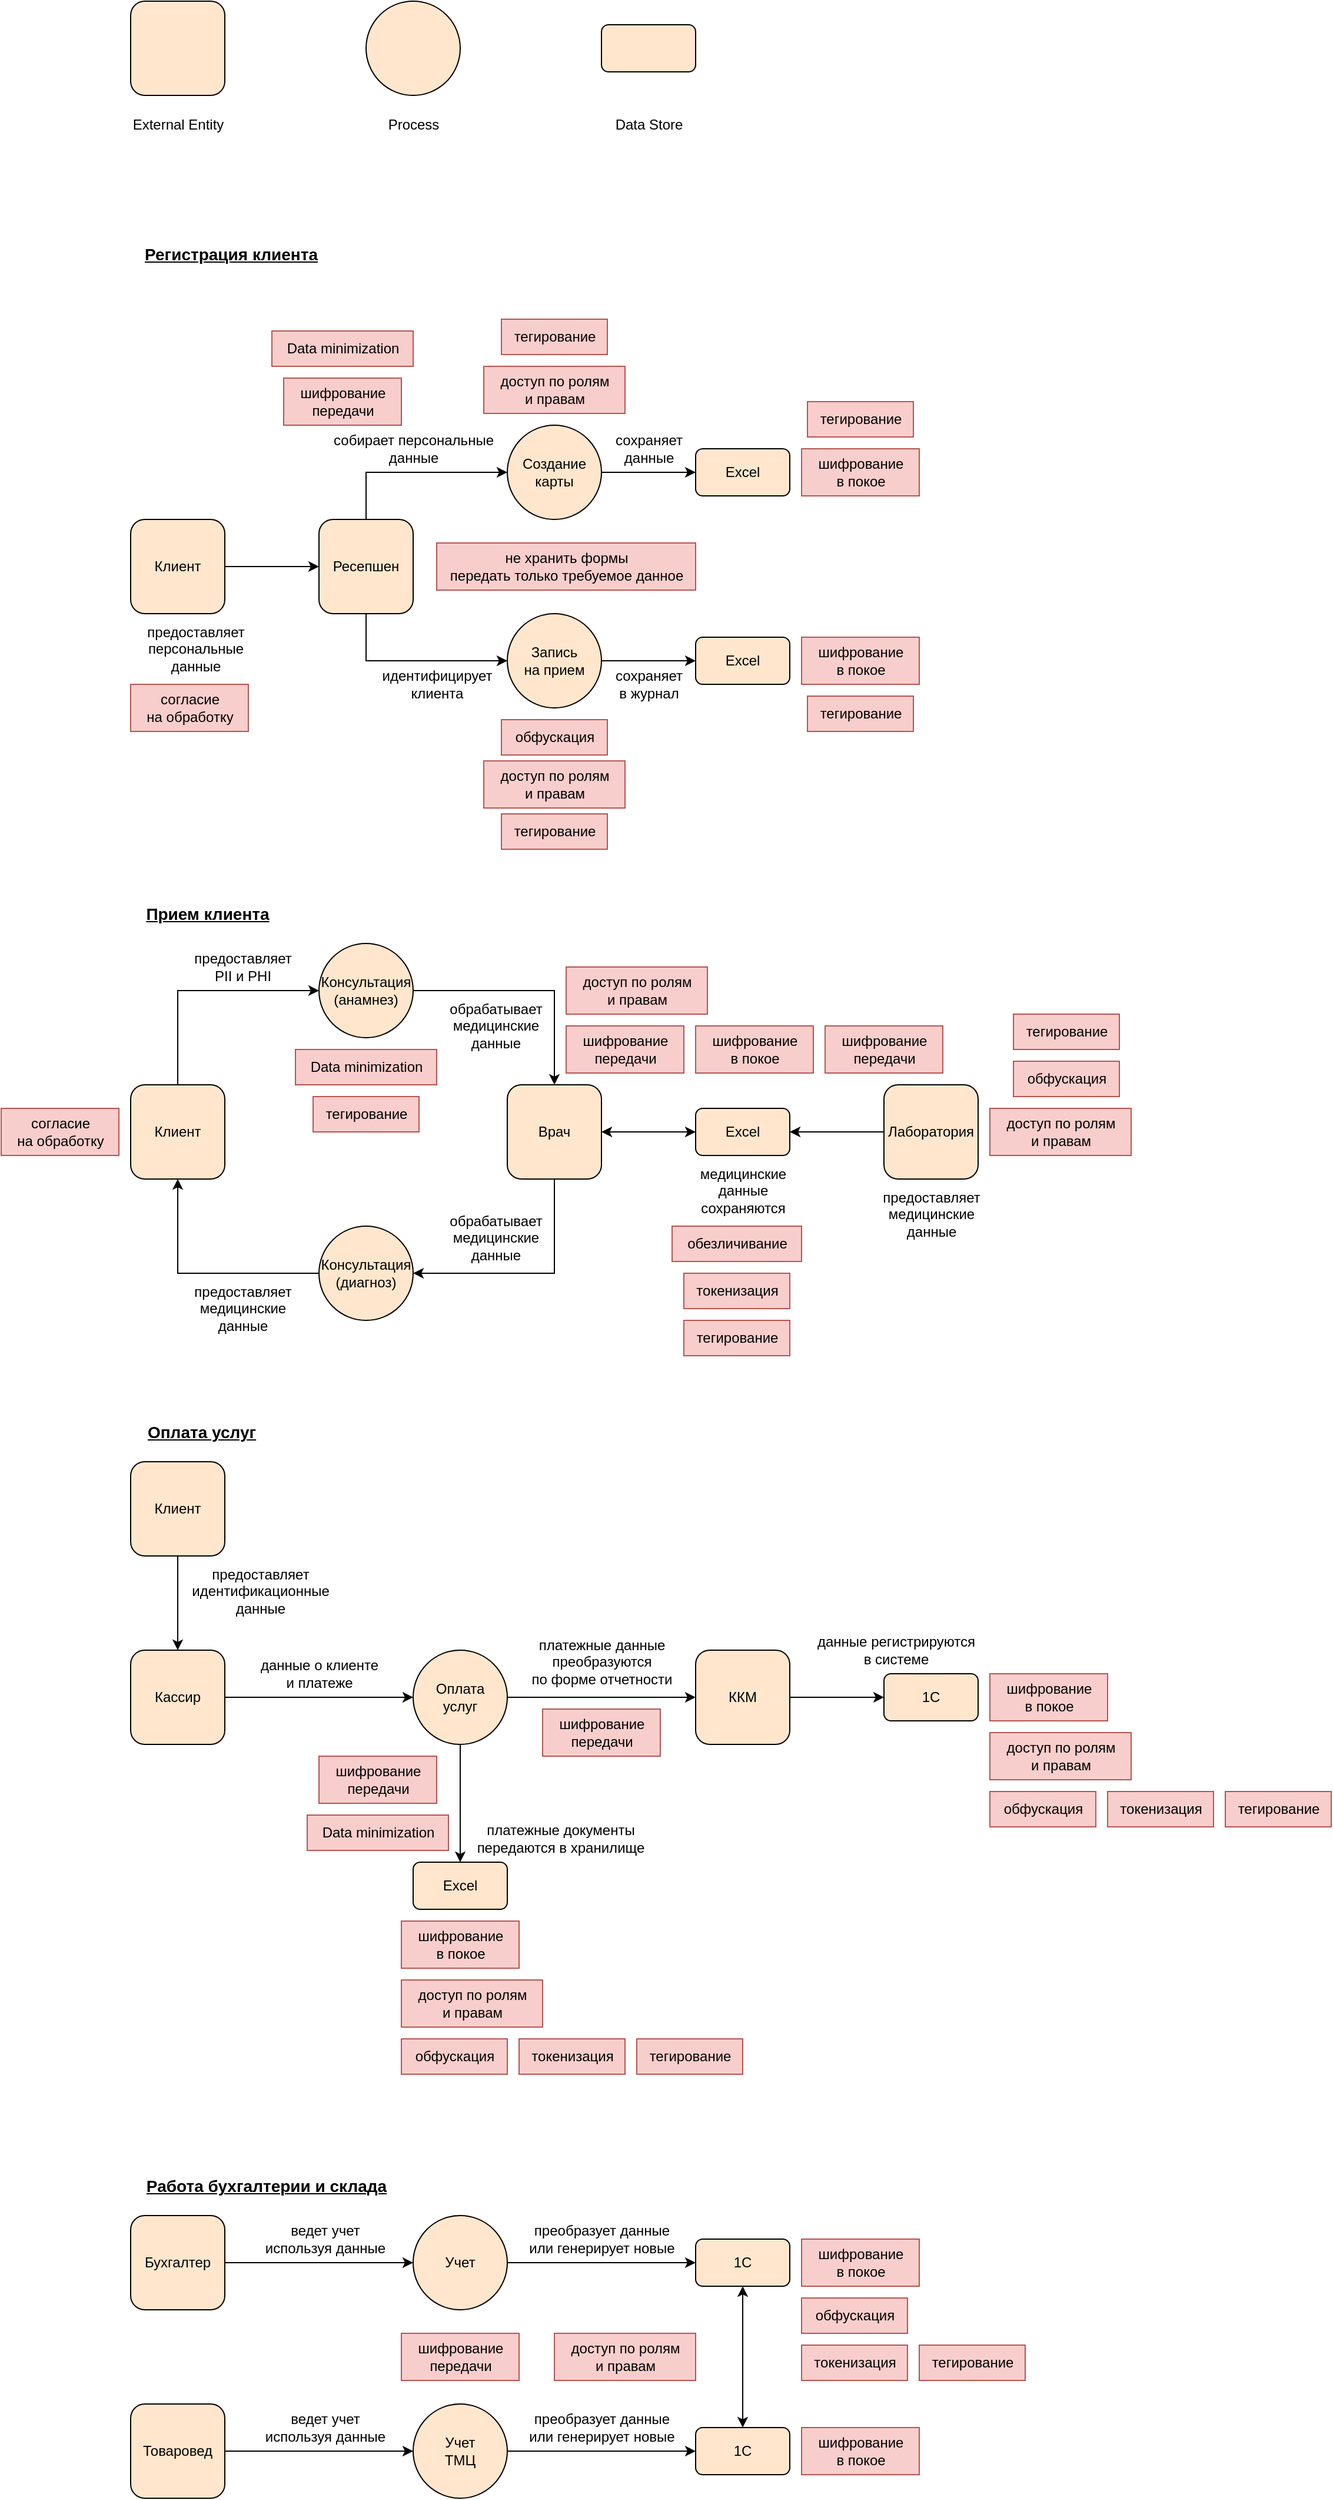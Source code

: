 <mxfile version="27.2.0">
  <diagram name="Page-1" id="ctU4fTcBu7hq6x0xD3_9">
    <mxGraphModel dx="2268" dy="1894" grid="1" gridSize="10" guides="1" tooltips="1" connect="1" arrows="1" fold="1" page="1" pageScale="1" pageWidth="850" pageHeight="1100" math="0" shadow="0">
      <root>
        <mxCell id="0" />
        <mxCell id="1" parent="0" />
        <mxCell id="aYvVGQ8Libcyr0u94hhG-1" value="" style="ellipse;whiteSpace=wrap;html=1;aspect=fixed;fillColor=#ffe6cc;strokeColor=#000000;" parent="1" vertex="1">
          <mxGeometry x="240" y="-280" width="80" height="80" as="geometry" />
        </mxCell>
        <mxCell id="aYvVGQ8Libcyr0u94hhG-3" value="" style="rounded=1;whiteSpace=wrap;html=1;fillColor=#ffe6cc;strokeColor=#000000;" parent="1" vertex="1">
          <mxGeometry x="40" y="-280" width="80" height="80" as="geometry" />
        </mxCell>
        <mxCell id="aYvVGQ8Libcyr0u94hhG-4" value="" style="rounded=1;whiteSpace=wrap;html=1;fillColor=#ffe6cc;strokeColor=#000000;" parent="1" vertex="1">
          <mxGeometry x="440" y="-260" width="80" height="40" as="geometry" />
        </mxCell>
        <mxCell id="aYvVGQ8Libcyr0u94hhG-5" value="External E&lt;span style=&quot;background-color: transparent; color: light-dark(rgb(0, 0, 0), rgb(255, 255, 255));&quot;&gt;ntity&lt;/span&gt;" style="text;html=1;align=center;verticalAlign=middle;resizable=0;points=[];autosize=1;strokeColor=none;fillColor=none;" parent="1" vertex="1">
          <mxGeometry x="30" y="-190" width="100" height="30" as="geometry" />
        </mxCell>
        <mxCell id="aYvVGQ8Libcyr0u94hhG-6" value="Process" style="text;html=1;align=center;verticalAlign=middle;resizable=0;points=[];autosize=1;strokeColor=none;fillColor=none;" parent="1" vertex="1">
          <mxGeometry x="245" y="-190" width="70" height="30" as="geometry" />
        </mxCell>
        <mxCell id="aYvVGQ8Libcyr0u94hhG-7" value="Data Store" style="text;html=1;align=center;verticalAlign=middle;resizable=0;points=[];autosize=1;strokeColor=none;fillColor=none;" parent="1" vertex="1">
          <mxGeometry x="440" y="-190" width="80" height="30" as="geometry" />
        </mxCell>
        <mxCell id="aYvVGQ8Libcyr0u94hhG-10" style="edgeStyle=orthogonalEdgeStyle;rounded=0;orthogonalLoop=1;jettySize=auto;html=1;" parent="1" source="aYvVGQ8Libcyr0u94hhG-8" target="aYvVGQ8Libcyr0u94hhG-9" edge="1">
          <mxGeometry relative="1" as="geometry" />
        </mxCell>
        <mxCell id="aYvVGQ8Libcyr0u94hhG-8" value="Кассир" style="rounded=1;whiteSpace=wrap;html=1;fillColor=#ffe6cc;strokeColor=#000000;" parent="1" vertex="1">
          <mxGeometry x="40" y="1120" width="80" height="80" as="geometry" />
        </mxCell>
        <mxCell id="aYvVGQ8Libcyr0u94hhG-12" style="edgeStyle=orthogonalEdgeStyle;rounded=0;orthogonalLoop=1;jettySize=auto;html=1;" parent="1" source="aYvVGQ8Libcyr0u94hhG-9" target="aYvVGQ8Libcyr0u94hhG-11" edge="1">
          <mxGeometry relative="1" as="geometry" />
        </mxCell>
        <mxCell id="aYvVGQ8Libcyr0u94hhG-25" style="edgeStyle=orthogonalEdgeStyle;rounded=0;orthogonalLoop=1;jettySize=auto;html=1;" parent="1" source="aYvVGQ8Libcyr0u94hhG-9" target="aYvVGQ8Libcyr0u94hhG-24" edge="1">
          <mxGeometry relative="1" as="geometry" />
        </mxCell>
        <mxCell id="aYvVGQ8Libcyr0u94hhG-9" value="Оплата&lt;div&gt;услуг&lt;/div&gt;" style="ellipse;whiteSpace=wrap;html=1;aspect=fixed;fillColor=#ffe6cc;strokeColor=#000000;" parent="1" vertex="1">
          <mxGeometry x="280" y="1120" width="80" height="80" as="geometry" />
        </mxCell>
        <mxCell id="aYvVGQ8Libcyr0u94hhG-11" value="Excel" style="rounded=1;whiteSpace=wrap;html=1;fillColor=#ffe6cc;strokeColor=#000000;" parent="1" vertex="1">
          <mxGeometry x="280" y="1300" width="80" height="40" as="geometry" />
        </mxCell>
        <mxCell id="aYvVGQ8Libcyr0u94hhG-13" value="предоставляет&lt;div&gt;идентификационные&lt;/div&gt;&lt;div&gt;данные&lt;/div&gt;" style="text;html=1;align=center;verticalAlign=middle;resizable=0;points=[];autosize=1;strokeColor=none;fillColor=none;" parent="1" vertex="1">
          <mxGeometry x="80" y="1040" width="140" height="60" as="geometry" />
        </mxCell>
        <mxCell id="aYvVGQ8Libcyr0u94hhG-14" value="платежные документы&lt;div&gt;передаются в хранилище&lt;/div&gt;" style="text;html=1;align=center;verticalAlign=middle;resizable=0;points=[];autosize=1;strokeColor=none;fillColor=none;" parent="1" vertex="1">
          <mxGeometry x="320" y="1260" width="170" height="40" as="geometry" />
        </mxCell>
        <mxCell id="aYvVGQ8Libcyr0u94hhG-16" style="edgeStyle=orthogonalEdgeStyle;rounded=0;orthogonalLoop=1;jettySize=auto;html=1;" parent="1" source="aYvVGQ8Libcyr0u94hhG-15" target="aYvVGQ8Libcyr0u94hhG-8" edge="1">
          <mxGeometry relative="1" as="geometry" />
        </mxCell>
        <mxCell id="aYvVGQ8Libcyr0u94hhG-15" value="Клиент" style="rounded=1;whiteSpace=wrap;html=1;fillColor=#ffe6cc;strokeColor=#000000;" parent="1" vertex="1">
          <mxGeometry x="40" y="960" width="80" height="80" as="geometry" />
        </mxCell>
        <mxCell id="aYvVGQ8Libcyr0u94hhG-17" value="данные о клиенте&lt;div&gt;и платеже&lt;/div&gt;" style="text;html=1;align=center;verticalAlign=middle;resizable=0;points=[];autosize=1;strokeColor=none;fillColor=none;" parent="1" vertex="1">
          <mxGeometry x="140" y="1120" width="120" height="40" as="geometry" />
        </mxCell>
        <mxCell id="aYvVGQ8Libcyr0u94hhG-20" value="платежные данные&lt;div&gt;преобразуются&lt;/div&gt;&lt;div&gt;по форме отчетности&lt;/div&gt;" style="text;html=1;align=center;verticalAlign=middle;resizable=0;points=[];autosize=1;strokeColor=none;fillColor=none;" parent="1" vertex="1">
          <mxGeometry x="370" y="1100" width="140" height="60" as="geometry" />
        </mxCell>
        <mxCell id="aYvVGQ8Libcyr0u94hhG-32" style="edgeStyle=orthogonalEdgeStyle;rounded=0;orthogonalLoop=1;jettySize=auto;html=1;" parent="1" source="aYvVGQ8Libcyr0u94hhG-21" target="aYvVGQ8Libcyr0u94hhG-28" edge="1">
          <mxGeometry relative="1" as="geometry" />
        </mxCell>
        <mxCell id="aYvVGQ8Libcyr0u94hhG-21" value="Бухгалтер" style="rounded=1;whiteSpace=wrap;html=1;fillColor=#ffe6cc;strokeColor=#000000;" parent="1" vertex="1">
          <mxGeometry x="40" y="1600" width="80" height="80" as="geometry" />
        </mxCell>
        <mxCell id="aYvVGQ8Libcyr0u94hhG-23" value="ведет учет&lt;div&gt;используя данные&lt;/div&gt;" style="text;html=1;align=center;verticalAlign=middle;resizable=0;points=[];autosize=1;strokeColor=none;fillColor=none;" parent="1" vertex="1">
          <mxGeometry x="140" y="1600" width="130" height="40" as="geometry" />
        </mxCell>
        <mxCell id="aYvVGQ8Libcyr0u94hhG-26" style="edgeStyle=orthogonalEdgeStyle;rounded=0;orthogonalLoop=1;jettySize=auto;html=1;entryX=0;entryY=0.5;entryDx=0;entryDy=0;" parent="1" source="aYvVGQ8Libcyr0u94hhG-24" target="aYvVGQ8Libcyr0u94hhG-29" edge="1">
          <mxGeometry relative="1" as="geometry">
            <mxPoint x="760" y="1040" as="targetPoint" />
          </mxGeometry>
        </mxCell>
        <mxCell id="aYvVGQ8Libcyr0u94hhG-24" value="ККМ" style="rounded=1;whiteSpace=wrap;html=1;fillColor=#ffe6cc;strokeColor=#000000;" parent="1" vertex="1">
          <mxGeometry x="520" y="1120" width="80" height="80" as="geometry" />
        </mxCell>
        <mxCell id="aYvVGQ8Libcyr0u94hhG-27" value="данные регистрируются&lt;div&gt;в системе&lt;/div&gt;" style="text;html=1;align=center;verticalAlign=middle;resizable=0;points=[];autosize=1;strokeColor=none;fillColor=none;" parent="1" vertex="1">
          <mxGeometry x="610" y="1100" width="160" height="40" as="geometry" />
        </mxCell>
        <mxCell id="aYvVGQ8Libcyr0u94hhG-33" style="edgeStyle=orthogonalEdgeStyle;rounded=0;orthogonalLoop=1;jettySize=auto;html=1;" parent="1" source="aYvVGQ8Libcyr0u94hhG-28" target="aYvVGQ8Libcyr0u94hhG-31" edge="1">
          <mxGeometry relative="1" as="geometry" />
        </mxCell>
        <mxCell id="aYvVGQ8Libcyr0u94hhG-28" value="Учет" style="ellipse;whiteSpace=wrap;html=1;aspect=fixed;fillColor=#ffe6cc;strokeColor=#000000;" parent="1" vertex="1">
          <mxGeometry x="280" y="1600" width="80" height="80" as="geometry" />
        </mxCell>
        <mxCell id="aYvVGQ8Libcyr0u94hhG-29" value="1С" style="rounded=1;whiteSpace=wrap;html=1;fillColor=#ffe6cc;strokeColor=#000000;" parent="1" vertex="1">
          <mxGeometry x="680" y="1140" width="80" height="40" as="geometry" />
        </mxCell>
        <mxCell id="aYvVGQ8Libcyr0u94hhG-44" style="edgeStyle=orthogonalEdgeStyle;rounded=0;orthogonalLoop=1;jettySize=auto;html=1;startArrow=classic;startFill=1;" parent="1" source="aYvVGQ8Libcyr0u94hhG-31" target="aYvVGQ8Libcyr0u94hhG-42" edge="1">
          <mxGeometry relative="1" as="geometry" />
        </mxCell>
        <mxCell id="aYvVGQ8Libcyr0u94hhG-31" value="1С" style="rounded=1;whiteSpace=wrap;html=1;fillColor=#ffe6cc;strokeColor=#000000;" parent="1" vertex="1">
          <mxGeometry x="520" y="1620" width="80" height="40" as="geometry" />
        </mxCell>
        <mxCell id="aYvVGQ8Libcyr0u94hhG-35" value="преобразует данные&lt;div&gt;или генерирует новые&lt;/div&gt;" style="text;html=1;align=center;verticalAlign=middle;resizable=0;points=[];autosize=1;strokeColor=none;fillColor=none;" parent="1" vertex="1">
          <mxGeometry x="365" y="1600" width="150" height="40" as="geometry" />
        </mxCell>
        <mxCell id="aYvVGQ8Libcyr0u94hhG-37" style="edgeStyle=orthogonalEdgeStyle;rounded=0;orthogonalLoop=1;jettySize=auto;html=1;" parent="1" source="aYvVGQ8Libcyr0u94hhG-38" target="aYvVGQ8Libcyr0u94hhG-41" edge="1">
          <mxGeometry relative="1" as="geometry" />
        </mxCell>
        <mxCell id="aYvVGQ8Libcyr0u94hhG-38" value="Товаровед" style="rounded=1;whiteSpace=wrap;html=1;fillColor=#ffe6cc;strokeColor=#000000;" parent="1" vertex="1">
          <mxGeometry x="40" y="1760" width="80" height="80" as="geometry" />
        </mxCell>
        <mxCell id="aYvVGQ8Libcyr0u94hhG-39" value="ведет учет&lt;div&gt;используя данные&lt;/div&gt;" style="text;html=1;align=center;verticalAlign=middle;resizable=0;points=[];autosize=1;strokeColor=none;fillColor=none;" parent="1" vertex="1">
          <mxGeometry x="140" y="1760" width="130" height="40" as="geometry" />
        </mxCell>
        <mxCell id="aYvVGQ8Libcyr0u94hhG-40" style="edgeStyle=orthogonalEdgeStyle;rounded=0;orthogonalLoop=1;jettySize=auto;html=1;" parent="1" source="aYvVGQ8Libcyr0u94hhG-41" target="aYvVGQ8Libcyr0u94hhG-42" edge="1">
          <mxGeometry relative="1" as="geometry" />
        </mxCell>
        <mxCell id="aYvVGQ8Libcyr0u94hhG-41" value="Учет&lt;div&gt;ТМЦ&lt;/div&gt;" style="ellipse;whiteSpace=wrap;html=1;aspect=fixed;fillColor=#ffe6cc;strokeColor=#000000;" parent="1" vertex="1">
          <mxGeometry x="280" y="1760" width="80" height="80" as="geometry" />
        </mxCell>
        <mxCell id="aYvVGQ8Libcyr0u94hhG-42" value="1С" style="rounded=1;whiteSpace=wrap;html=1;fillColor=#ffe6cc;strokeColor=#000000;" parent="1" vertex="1">
          <mxGeometry x="520" y="1780" width="80" height="40" as="geometry" />
        </mxCell>
        <mxCell id="aYvVGQ8Libcyr0u94hhG-52" style="edgeStyle=orthogonalEdgeStyle;rounded=0;orthogonalLoop=1;jettySize=auto;html=1;exitX=0.5;exitY=0;exitDx=0;exitDy=0;" parent="1" source="aYvVGQ8Libcyr0u94hhG-45" target="aYvVGQ8Libcyr0u94hhG-51" edge="1">
          <mxGeometry relative="1" as="geometry" />
        </mxCell>
        <mxCell id="aYvVGQ8Libcyr0u94hhG-53" style="edgeStyle=orthogonalEdgeStyle;rounded=0;orthogonalLoop=1;jettySize=auto;html=1;exitX=0.5;exitY=1;exitDx=0;exitDy=0;" parent="1" source="aYvVGQ8Libcyr0u94hhG-45" target="aYvVGQ8Libcyr0u94hhG-50" edge="1">
          <mxGeometry relative="1" as="geometry" />
        </mxCell>
        <mxCell id="aYvVGQ8Libcyr0u94hhG-45" value="Ресепшен" style="rounded=1;whiteSpace=wrap;html=1;fillColor=#ffe6cc;strokeColor=#000000;" parent="1" vertex="1">
          <mxGeometry x="200" y="160" width="80" height="80" as="geometry" />
        </mxCell>
        <mxCell id="aYvVGQ8Libcyr0u94hhG-47" value="предоставляет&lt;div&gt;персональные&lt;/div&gt;&lt;div&gt;данные&lt;/div&gt;" style="text;html=1;align=center;verticalAlign=middle;resizable=0;points=[];autosize=1;strokeColor=none;fillColor=none;" parent="1" vertex="1">
          <mxGeometry x="40" y="240" width="110" height="60" as="geometry" />
        </mxCell>
        <mxCell id="aYvVGQ8Libcyr0u94hhG-49" style="edgeStyle=orthogonalEdgeStyle;rounded=0;orthogonalLoop=1;jettySize=auto;html=1;" parent="1" source="aYvVGQ8Libcyr0u94hhG-48" target="aYvVGQ8Libcyr0u94hhG-45" edge="1">
          <mxGeometry relative="1" as="geometry" />
        </mxCell>
        <mxCell id="aYvVGQ8Libcyr0u94hhG-48" value="Клиент" style="rounded=1;whiteSpace=wrap;html=1;fillColor=#ffe6cc;strokeColor=#000000;" parent="1" vertex="1">
          <mxGeometry x="40" y="160" width="80" height="80" as="geometry" />
        </mxCell>
        <mxCell id="aYvVGQ8Libcyr0u94hhG-58" style="edgeStyle=orthogonalEdgeStyle;rounded=0;orthogonalLoop=1;jettySize=auto;html=1;" parent="1" source="aYvVGQ8Libcyr0u94hhG-50" target="aYvVGQ8Libcyr0u94hhG-57" edge="1">
          <mxGeometry relative="1" as="geometry" />
        </mxCell>
        <mxCell id="aYvVGQ8Libcyr0u94hhG-50" value="Запись&lt;div&gt;на прием&lt;/div&gt;" style="ellipse;whiteSpace=wrap;html=1;aspect=fixed;fillColor=#ffe6cc;strokeColor=#000000;" parent="1" vertex="1">
          <mxGeometry x="360" y="240" width="80" height="80" as="geometry" />
        </mxCell>
        <mxCell id="aYvVGQ8Libcyr0u94hhG-60" style="edgeStyle=orthogonalEdgeStyle;rounded=0;orthogonalLoop=1;jettySize=auto;html=1;" parent="1" source="aYvVGQ8Libcyr0u94hhG-51" target="aYvVGQ8Libcyr0u94hhG-59" edge="1">
          <mxGeometry relative="1" as="geometry" />
        </mxCell>
        <mxCell id="aYvVGQ8Libcyr0u94hhG-51" value="Создание&lt;div&gt;карты&lt;/div&gt;" style="ellipse;whiteSpace=wrap;html=1;aspect=fixed;fillColor=#ffe6cc;strokeColor=#000000;" parent="1" vertex="1">
          <mxGeometry x="360" y="80" width="80" height="80" as="geometry" />
        </mxCell>
        <mxCell id="aYvVGQ8Libcyr0u94hhG-54" value="&lt;div&gt;идентифицирует&lt;/div&gt;&lt;div&gt;клиента&lt;/div&gt;" style="text;html=1;align=center;verticalAlign=middle;resizable=0;points=[];autosize=1;strokeColor=none;fillColor=none;" parent="1" vertex="1">
          <mxGeometry x="240" y="280" width="120" height="40" as="geometry" />
        </mxCell>
        <mxCell id="aYvVGQ8Libcyr0u94hhG-55" value="собирает персональные&lt;div&gt;данные&lt;/div&gt;" style="text;html=1;align=center;verticalAlign=middle;resizable=0;points=[];autosize=1;strokeColor=none;fillColor=none;" parent="1" vertex="1">
          <mxGeometry x="200" y="80" width="160" height="40" as="geometry" />
        </mxCell>
        <mxCell id="aYvVGQ8Libcyr0u94hhG-57" value="Excel" style="rounded=1;whiteSpace=wrap;html=1;fillColor=#ffe6cc;strokeColor=#000000;" parent="1" vertex="1">
          <mxGeometry x="520" y="260" width="80" height="40" as="geometry" />
        </mxCell>
        <mxCell id="aYvVGQ8Libcyr0u94hhG-59" value="Excel" style="rounded=1;whiteSpace=wrap;html=1;fillColor=#ffe6cc;strokeColor=#000000;" parent="1" vertex="1">
          <mxGeometry x="520" y="100" width="80" height="40" as="geometry" />
        </mxCell>
        <mxCell id="aYvVGQ8Libcyr0u94hhG-62" value="&lt;div&gt;сохраняет&lt;/div&gt;&lt;div&gt;в журнал&lt;/div&gt;" style="text;html=1;align=center;verticalAlign=middle;resizable=0;points=[];autosize=1;strokeColor=none;fillColor=none;" parent="1" vertex="1">
          <mxGeometry x="440" y="280" width="80" height="40" as="geometry" />
        </mxCell>
        <mxCell id="aYvVGQ8Libcyr0u94hhG-64" value="&lt;div&gt;сохраняет&lt;/div&gt;&lt;div&gt;данные&lt;/div&gt;" style="text;html=1;align=center;verticalAlign=middle;resizable=0;points=[];autosize=1;strokeColor=none;fillColor=none;" parent="1" vertex="1">
          <mxGeometry x="440" y="80" width="80" height="40" as="geometry" />
        </mxCell>
        <mxCell id="aYvVGQ8Libcyr0u94hhG-65" value="преобразует данные&lt;div&gt;или генерирует новые&lt;/div&gt;" style="text;html=1;align=center;verticalAlign=middle;resizable=0;points=[];autosize=1;strokeColor=none;fillColor=none;" parent="1" vertex="1">
          <mxGeometry x="365" y="1760" width="150" height="40" as="geometry" />
        </mxCell>
        <mxCell id="aYvVGQ8Libcyr0u94hhG-79" style="edgeStyle=orthogonalEdgeStyle;rounded=0;orthogonalLoop=1;jettySize=auto;html=1;entryX=0;entryY=0.5;entryDx=0;entryDy=0;exitX=0.5;exitY=0;exitDx=0;exitDy=0;" parent="1" source="aYvVGQ8Libcyr0u94hhG-68" target="aYvVGQ8Libcyr0u94hhG-70" edge="1">
          <mxGeometry relative="1" as="geometry" />
        </mxCell>
        <mxCell id="aYvVGQ8Libcyr0u94hhG-68" value="Клиент" style="rounded=1;whiteSpace=wrap;html=1;fillColor=#ffe6cc;strokeColor=#000000;" parent="1" vertex="1">
          <mxGeometry x="40" y="640" width="80" height="80" as="geometry" />
        </mxCell>
        <mxCell id="aYvVGQ8Libcyr0u94hhG-83" style="edgeStyle=orthogonalEdgeStyle;rounded=0;orthogonalLoop=1;jettySize=auto;html=1;exitX=0.5;exitY=1;exitDx=0;exitDy=0;entryX=1;entryY=0.5;entryDx=0;entryDy=0;" parent="1" source="aYvVGQ8Libcyr0u94hhG-69" target="aYvVGQ8Libcyr0u94hhG-75" edge="1">
          <mxGeometry relative="1" as="geometry" />
        </mxCell>
        <mxCell id="aYvVGQ8Libcyr0u94hhG-69" value="Врач" style="rounded=1;whiteSpace=wrap;html=1;fillColor=#ffe6cc;strokeColor=#000000;" parent="1" vertex="1">
          <mxGeometry x="360" y="640" width="80" height="80" as="geometry" />
        </mxCell>
        <mxCell id="aYvVGQ8Libcyr0u94hhG-82" style="edgeStyle=orthogonalEdgeStyle;rounded=0;orthogonalLoop=1;jettySize=auto;html=1;entryX=0.5;entryY=0;entryDx=0;entryDy=0;" parent="1" source="aYvVGQ8Libcyr0u94hhG-70" target="aYvVGQ8Libcyr0u94hhG-69" edge="1">
          <mxGeometry relative="1" as="geometry" />
        </mxCell>
        <mxCell id="aYvVGQ8Libcyr0u94hhG-70" value="Консультация&lt;div&gt;(анамнез)&lt;/div&gt;" style="ellipse;whiteSpace=wrap;html=1;aspect=fixed;fillColor=#ffe6cc;strokeColor=#000000;" parent="1" vertex="1">
          <mxGeometry x="200" y="520" width="80" height="80" as="geometry" />
        </mxCell>
        <mxCell id="aYvVGQ8Libcyr0u94hhG-87" style="edgeStyle=orthogonalEdgeStyle;rounded=0;orthogonalLoop=1;jettySize=auto;html=1;startArrow=classic;startFill=1;" parent="1" source="aYvVGQ8Libcyr0u94hhG-72" target="aYvVGQ8Libcyr0u94hhG-69" edge="1">
          <mxGeometry relative="1" as="geometry" />
        </mxCell>
        <mxCell id="aYvVGQ8Libcyr0u94hhG-72" value="Excel" style="rounded=1;whiteSpace=wrap;html=1;fillColor=#ffe6cc;strokeColor=#000000;" parent="1" vertex="1">
          <mxGeometry x="520" y="660" width="80" height="40" as="geometry" />
        </mxCell>
        <mxCell id="aYvVGQ8Libcyr0u94hhG-81" style="edgeStyle=orthogonalEdgeStyle;rounded=0;orthogonalLoop=1;jettySize=auto;html=1;exitX=0;exitY=0.5;exitDx=0;exitDy=0;entryX=0.5;entryY=1;entryDx=0;entryDy=0;" parent="1" source="aYvVGQ8Libcyr0u94hhG-75" target="aYvVGQ8Libcyr0u94hhG-68" edge="1">
          <mxGeometry relative="1" as="geometry" />
        </mxCell>
        <mxCell id="aYvVGQ8Libcyr0u94hhG-75" value="Консультация&lt;div&gt;(диагноз)&lt;/div&gt;" style="ellipse;whiteSpace=wrap;html=1;aspect=fixed;fillColor=#ffe6cc;strokeColor=#000000;" parent="1" vertex="1">
          <mxGeometry x="200" y="760" width="80" height="80" as="geometry" />
        </mxCell>
        <mxCell id="aYvVGQ8Libcyr0u94hhG-86" style="edgeStyle=orthogonalEdgeStyle;rounded=0;orthogonalLoop=1;jettySize=auto;html=1;entryX=1;entryY=0.5;entryDx=0;entryDy=0;" parent="1" source="aYvVGQ8Libcyr0u94hhG-76" target="aYvVGQ8Libcyr0u94hhG-72" edge="1">
          <mxGeometry relative="1" as="geometry" />
        </mxCell>
        <mxCell id="aYvVGQ8Libcyr0u94hhG-76" value="Лаборатория" style="rounded=1;whiteSpace=wrap;html=1;fillColor=#ffe6cc;strokeColor=#000000;" parent="1" vertex="1">
          <mxGeometry x="680" y="640" width="80" height="80" as="geometry" />
        </mxCell>
        <mxCell id="aYvVGQ8Libcyr0u94hhG-88" value="предоставляет&lt;div&gt;PII и PHI&lt;/div&gt;" style="text;html=1;align=center;verticalAlign=middle;resizable=0;points=[];autosize=1;strokeColor=none;fillColor=none;" parent="1" vertex="1">
          <mxGeometry x="80" y="520" width="110" height="40" as="geometry" />
        </mxCell>
        <mxCell id="aYvVGQ8Libcyr0u94hhG-89" value="&lt;div&gt;обрабатывает&lt;/div&gt;&lt;div&gt;медицинские&lt;/div&gt;&lt;div&gt;данные&lt;/div&gt;" style="text;html=1;align=center;verticalAlign=middle;resizable=0;points=[];autosize=1;strokeColor=none;fillColor=none;" parent="1" vertex="1">
          <mxGeometry x="300" y="560" width="100" height="60" as="geometry" />
        </mxCell>
        <mxCell id="aYvVGQ8Libcyr0u94hhG-90" value="&lt;div&gt;предоставляет&lt;/div&gt;&lt;div&gt;медицинские&lt;/div&gt;&lt;div&gt;данные&lt;/div&gt;" style="text;html=1;align=center;verticalAlign=middle;resizable=0;points=[];autosize=1;strokeColor=none;fillColor=none;" parent="1" vertex="1">
          <mxGeometry x="665" y="720" width="110" height="60" as="geometry" />
        </mxCell>
        <mxCell id="aYvVGQ8Libcyr0u94hhG-91" value="&lt;div&gt;&lt;span style=&quot;background-color: transparent; color: light-dark(rgb(0, 0, 0), rgb(255, 255, 255));&quot;&gt;медицинские&lt;/span&gt;&lt;/div&gt;&lt;div&gt;данные&lt;/div&gt;&lt;div&gt;сохраняются&lt;/div&gt;" style="text;html=1;align=center;verticalAlign=middle;resizable=0;points=[];autosize=1;strokeColor=none;fillColor=none;" parent="1" vertex="1">
          <mxGeometry x="510" y="700" width="100" height="60" as="geometry" />
        </mxCell>
        <mxCell id="aYvVGQ8Libcyr0u94hhG-92" value="предоставляет&lt;div&gt;медицинские&lt;/div&gt;&lt;div&gt;данные&lt;/div&gt;" style="text;html=1;align=center;verticalAlign=middle;resizable=0;points=[];autosize=1;strokeColor=none;fillColor=none;" parent="1" vertex="1">
          <mxGeometry x="80" y="800" width="110" height="60" as="geometry" />
        </mxCell>
        <mxCell id="aYvVGQ8Libcyr0u94hhG-94" value="&lt;div&gt;обрабатывает&lt;/div&gt;&lt;div&gt;медицинские&lt;/div&gt;&lt;div&gt;данные&lt;/div&gt;" style="text;html=1;align=center;verticalAlign=middle;resizable=0;points=[];autosize=1;strokeColor=none;fillColor=none;" parent="1" vertex="1">
          <mxGeometry x="300" y="740" width="100" height="60" as="geometry" />
        </mxCell>
        <mxCell id="aYvVGQ8Libcyr0u94hhG-96" value="&lt;b&gt;&lt;u&gt;&lt;font style=&quot;font-size: 14px;&quot;&gt;Работа бухгалтерии и склада&lt;/font&gt;&lt;/u&gt;&lt;/b&gt;" style="text;html=1;align=center;verticalAlign=middle;resizable=0;points=[];autosize=1;strokeColor=none;fillColor=none;" parent="1" vertex="1">
          <mxGeometry x="40" y="1560" width="230" height="30" as="geometry" />
        </mxCell>
        <mxCell id="aYvVGQ8Libcyr0u94hhG-97" value="&lt;b&gt;&lt;u&gt;&lt;font style=&quot;font-size: 14px;&quot;&gt;Оплата услуг&lt;/font&gt;&lt;/u&gt;&lt;/b&gt;" style="text;html=1;align=center;verticalAlign=middle;resizable=0;points=[];autosize=1;strokeColor=none;fillColor=none;" parent="1" vertex="1">
          <mxGeometry x="40" y="920" width="120" height="30" as="geometry" />
        </mxCell>
        <mxCell id="aYvVGQ8Libcyr0u94hhG-98" value="&lt;b&gt;&lt;u&gt;&lt;font style=&quot;font-size: 14px;&quot;&gt;Прием клиента&lt;/font&gt;&lt;/u&gt;&lt;/b&gt;" style="text;html=1;align=center;verticalAlign=middle;resizable=0;points=[];autosize=1;strokeColor=none;fillColor=none;" parent="1" vertex="1">
          <mxGeometry x="40" y="480" width="130" height="30" as="geometry" />
        </mxCell>
        <mxCell id="aYvVGQ8Libcyr0u94hhG-99" value="&lt;b&gt;&lt;u&gt;&lt;font style=&quot;font-size: 14px;&quot;&gt;Регистрация клиента&lt;/font&gt;&lt;/u&gt;&lt;/b&gt;" style="text;html=1;align=center;verticalAlign=middle;resizable=0;points=[];autosize=1;strokeColor=none;fillColor=none;" parent="1" vertex="1">
          <mxGeometry x="40" y="-80" width="170" height="30" as="geometry" />
        </mxCell>
        <mxCell id="Z6g9P9Qfab2Q0yu7D95G-2" value="Data minimization" style="text;html=1;align=center;verticalAlign=middle;resizable=0;points=[];autosize=1;strokeColor=#b85450;fillColor=#f8cecc;" vertex="1" parent="1">
          <mxGeometry x="160" width="120" height="30" as="geometry" />
        </mxCell>
        <mxCell id="Z6g9P9Qfab2Q0yu7D95G-3" value="шифрование&lt;div&gt;передачи&lt;/div&gt;" style="text;html=1;align=center;verticalAlign=middle;resizable=0;points=[];autosize=1;strokeColor=#b85450;fillColor=#f8cecc;" vertex="1" parent="1">
          <mxGeometry x="170" y="40" width="100" height="40" as="geometry" />
        </mxCell>
        <mxCell id="Z6g9P9Qfab2Q0yu7D95G-4" value="шифрование&lt;div&gt;в покое&lt;/div&gt;" style="text;html=1;align=center;verticalAlign=middle;resizable=0;points=[];autosize=1;strokeColor=#b85450;fillColor=#f8cecc;" vertex="1" parent="1">
          <mxGeometry x="610" y="100" width="100" height="40" as="geometry" />
        </mxCell>
        <mxCell id="Z6g9P9Qfab2Q0yu7D95G-5" value="обфускация" style="text;html=1;align=center;verticalAlign=middle;resizable=0;points=[];autosize=1;strokeColor=#b85450;fillColor=#f8cecc;" vertex="1" parent="1">
          <mxGeometry x="355" y="330" width="90" height="30" as="geometry" />
        </mxCell>
        <mxCell id="Z6g9P9Qfab2Q0yu7D95G-8" value="доступ по ролям&lt;div&gt;и правам&lt;/div&gt;" style="text;html=1;align=center;verticalAlign=middle;resizable=0;points=[];autosize=1;strokeColor=#b85450;fillColor=#f8cecc;" vertex="1" parent="1">
          <mxGeometry x="340" y="365" width="120" height="40" as="geometry" />
        </mxCell>
        <mxCell id="Z6g9P9Qfab2Q0yu7D95G-9" value="шифрование&lt;div&gt;в покое&lt;/div&gt;" style="text;html=1;align=center;verticalAlign=middle;resizable=0;points=[];autosize=1;strokeColor=#b85450;fillColor=#f8cecc;" vertex="1" parent="1">
          <mxGeometry x="610" y="260" width="100" height="40" as="geometry" />
        </mxCell>
        <mxCell id="Z6g9P9Qfab2Q0yu7D95G-10" value="доступ по ролям&lt;div&gt;и правам&lt;/div&gt;" style="text;html=1;align=center;verticalAlign=middle;resizable=0;points=[];autosize=1;strokeColor=#b85450;fillColor=#f8cecc;" vertex="1" parent="1">
          <mxGeometry x="340" y="30" width="120" height="40" as="geometry" />
        </mxCell>
        <mxCell id="Z6g9P9Qfab2Q0yu7D95G-11" value="согласие&lt;div&gt;на обработку&lt;/div&gt;" style="text;html=1;align=center;verticalAlign=middle;resizable=0;points=[];autosize=1;strokeColor=#b85450;fillColor=#f8cecc;" vertex="1" parent="1">
          <mxGeometry x="40" y="300" width="100" height="40" as="geometry" />
        </mxCell>
        <mxCell id="Z6g9P9Qfab2Q0yu7D95G-12" value="не хранить формы&lt;div&gt;передать только требуемое данное&lt;/div&gt;" style="text;html=1;align=center;verticalAlign=middle;resizable=0;points=[];autosize=1;strokeColor=#b85450;fillColor=#f8cecc;" vertex="1" parent="1">
          <mxGeometry x="300" y="180" width="220" height="40" as="geometry" />
        </mxCell>
        <mxCell id="Z6g9P9Qfab2Q0yu7D95G-13" value="шифрование&lt;div&gt;в покое&lt;/div&gt;" style="text;html=1;align=center;verticalAlign=middle;resizable=0;points=[];autosize=1;strokeColor=#b85450;fillColor=#f8cecc;" vertex="1" parent="1">
          <mxGeometry x="520" y="590" width="100" height="40" as="geometry" />
        </mxCell>
        <mxCell id="Z6g9P9Qfab2Q0yu7D95G-14" value="обезличивание" style="text;html=1;align=center;verticalAlign=middle;resizable=0;points=[];autosize=1;strokeColor=#b85450;fillColor=#f8cecc;" vertex="1" parent="1">
          <mxGeometry x="500" y="760" width="110" height="30" as="geometry" />
        </mxCell>
        <mxCell id="Z6g9P9Qfab2Q0yu7D95G-15" value="согласие&lt;div&gt;на обработку&lt;/div&gt;" style="text;html=1;align=center;verticalAlign=middle;resizable=0;points=[];autosize=1;strokeColor=#b85450;fillColor=#f8cecc;" vertex="1" parent="1">
          <mxGeometry x="-70" y="660" width="100" height="40" as="geometry" />
        </mxCell>
        <mxCell id="Z6g9P9Qfab2Q0yu7D95G-17" value="Data minimization" style="text;html=1;align=center;verticalAlign=middle;resizable=0;points=[];autosize=1;strokeColor=#b85450;fillColor=#f8cecc;" vertex="1" parent="1">
          <mxGeometry x="180" y="610" width="120" height="30" as="geometry" />
        </mxCell>
        <mxCell id="Z6g9P9Qfab2Q0yu7D95G-18" value="шифрование&lt;div&gt;передачи&lt;/div&gt;" style="text;html=1;align=center;verticalAlign=middle;resizable=0;points=[];autosize=1;strokeColor=#b85450;fillColor=#f8cecc;" vertex="1" parent="1">
          <mxGeometry x="410" y="590" width="100" height="40" as="geometry" />
        </mxCell>
        <mxCell id="Z6g9P9Qfab2Q0yu7D95G-19" value="доступ по ролям&lt;div&gt;и правам&lt;/div&gt;" style="text;html=1;align=center;verticalAlign=middle;resizable=0;points=[];autosize=1;strokeColor=#b85450;fillColor=#f8cecc;" vertex="1" parent="1">
          <mxGeometry x="410" y="540" width="120" height="40" as="geometry" />
        </mxCell>
        <mxCell id="Z6g9P9Qfab2Q0yu7D95G-20" value="доступ по ролям&lt;div&gt;и правам&lt;/div&gt;" style="text;html=1;align=center;verticalAlign=middle;resizable=0;points=[];autosize=1;strokeColor=#b85450;fillColor=#f8cecc;" vertex="1" parent="1">
          <mxGeometry x="770" y="660" width="120" height="40" as="geometry" />
        </mxCell>
        <mxCell id="Z6g9P9Qfab2Q0yu7D95G-21" value="токенизация" style="text;html=1;align=center;verticalAlign=middle;resizable=0;points=[];autosize=1;strokeColor=#b85450;fillColor=#f8cecc;" vertex="1" parent="1">
          <mxGeometry x="510" y="800" width="90" height="30" as="geometry" />
        </mxCell>
        <mxCell id="Z6g9P9Qfab2Q0yu7D95G-22" value="шифрование&lt;div&gt;передачи&lt;/div&gt;" style="text;html=1;align=center;verticalAlign=middle;resizable=0;points=[];autosize=1;strokeColor=#b85450;fillColor=#f8cecc;" vertex="1" parent="1">
          <mxGeometry x="630" y="590" width="100" height="40" as="geometry" />
        </mxCell>
        <mxCell id="Z6g9P9Qfab2Q0yu7D95G-23" value="обфускация" style="text;html=1;align=center;verticalAlign=middle;resizable=0;points=[];autosize=1;strokeColor=#b85450;fillColor=#f8cecc;" vertex="1" parent="1">
          <mxGeometry x="790" y="620" width="90" height="30" as="geometry" />
        </mxCell>
        <mxCell id="Z6g9P9Qfab2Q0yu7D95G-24" value="тегирование" style="text;html=1;align=center;verticalAlign=middle;resizable=0;points=[];autosize=1;strokeColor=#b85450;fillColor=#f8cecc;" vertex="1" parent="1">
          <mxGeometry x="790" y="580" width="90" height="30" as="geometry" />
        </mxCell>
        <mxCell id="Z6g9P9Qfab2Q0yu7D95G-25" value="тегирование" style="text;html=1;align=center;verticalAlign=middle;resizable=0;points=[];autosize=1;strokeColor=#b85450;fillColor=#f8cecc;" vertex="1" parent="1">
          <mxGeometry x="510" y="840" width="90" height="30" as="geometry" />
        </mxCell>
        <mxCell id="Z6g9P9Qfab2Q0yu7D95G-26" value="тегирование" style="text;html=1;align=center;verticalAlign=middle;resizable=0;points=[];autosize=1;strokeColor=#b85450;fillColor=#f8cecc;" vertex="1" parent="1">
          <mxGeometry x="195" y="650" width="90" height="30" as="geometry" />
        </mxCell>
        <mxCell id="Z6g9P9Qfab2Q0yu7D95G-27" value="тегирование" style="text;html=1;align=center;verticalAlign=middle;resizable=0;points=[];autosize=1;strokeColor=#b85450;fillColor=#f8cecc;" vertex="1" parent="1">
          <mxGeometry x="355" y="410" width="90" height="30" as="geometry" />
        </mxCell>
        <mxCell id="Z6g9P9Qfab2Q0yu7D95G-28" value="тегирование" style="text;html=1;align=center;verticalAlign=middle;resizable=0;points=[];autosize=1;strokeColor=#b85450;fillColor=#f8cecc;" vertex="1" parent="1">
          <mxGeometry x="615" y="310" width="90" height="30" as="geometry" />
        </mxCell>
        <mxCell id="Z6g9P9Qfab2Q0yu7D95G-29" value="тегирование" style="text;html=1;align=center;verticalAlign=middle;resizable=0;points=[];autosize=1;strokeColor=#b85450;fillColor=#f8cecc;" vertex="1" parent="1">
          <mxGeometry x="615" y="60" width="90" height="30" as="geometry" />
        </mxCell>
        <mxCell id="Z6g9P9Qfab2Q0yu7D95G-30" value="тегирование" style="text;html=1;align=center;verticalAlign=middle;resizable=0;points=[];autosize=1;strokeColor=#b85450;fillColor=#f8cecc;" vertex="1" parent="1">
          <mxGeometry x="355" y="-10" width="90" height="30" as="geometry" />
        </mxCell>
        <mxCell id="Z6g9P9Qfab2Q0yu7D95G-31" value="шифрование&lt;div&gt;передачи&lt;/div&gt;" style="text;html=1;align=center;verticalAlign=middle;resizable=0;points=[];autosize=1;strokeColor=#b85450;fillColor=#f8cecc;" vertex="1" parent="1">
          <mxGeometry x="200" y="1210" width="100" height="40" as="geometry" />
        </mxCell>
        <mxCell id="Z6g9P9Qfab2Q0yu7D95G-33" value="шифрование&lt;div&gt;в покое&lt;/div&gt;" style="text;html=1;align=center;verticalAlign=middle;resizable=0;points=[];autosize=1;strokeColor=#b85450;fillColor=#f8cecc;" vertex="1" parent="1">
          <mxGeometry x="270" y="1350" width="100" height="40" as="geometry" />
        </mxCell>
        <mxCell id="Z6g9P9Qfab2Q0yu7D95G-34" value="шифрование&lt;div&gt;в покое&lt;/div&gt;" style="text;html=1;align=center;verticalAlign=middle;resizable=0;points=[];autosize=1;strokeColor=#b85450;fillColor=#f8cecc;" vertex="1" parent="1">
          <mxGeometry x="770" y="1140" width="100" height="40" as="geometry" />
        </mxCell>
        <mxCell id="Z6g9P9Qfab2Q0yu7D95G-35" value="шифрование&lt;div&gt;передачи&lt;/div&gt;" style="text;html=1;align=center;verticalAlign=middle;resizable=0;points=[];autosize=1;strokeColor=#b85450;fillColor=#f8cecc;" vertex="1" parent="1">
          <mxGeometry x="390" y="1170" width="100" height="40" as="geometry" />
        </mxCell>
        <mxCell id="Z6g9P9Qfab2Q0yu7D95G-36" value="Data minimization" style="text;html=1;align=center;verticalAlign=middle;resizable=0;points=[];autosize=1;strokeColor=#b85450;fillColor=#f8cecc;" vertex="1" parent="1">
          <mxGeometry x="190" y="1260" width="120" height="30" as="geometry" />
        </mxCell>
        <mxCell id="Z6g9P9Qfab2Q0yu7D95G-37" value="доступ по ролям&lt;div&gt;и правам&lt;/div&gt;" style="text;html=1;align=center;verticalAlign=middle;resizable=0;points=[];autosize=1;strokeColor=#b85450;fillColor=#f8cecc;" vertex="1" parent="1">
          <mxGeometry x="270" y="1400" width="120" height="40" as="geometry" />
        </mxCell>
        <mxCell id="Z6g9P9Qfab2Q0yu7D95G-38" value="обфускация" style="text;html=1;align=center;verticalAlign=middle;resizable=0;points=[];autosize=1;strokeColor=#b85450;fillColor=#f8cecc;" vertex="1" parent="1">
          <mxGeometry x="270" y="1450" width="90" height="30" as="geometry" />
        </mxCell>
        <mxCell id="Z6g9P9Qfab2Q0yu7D95G-39" value="доступ по ролям&lt;div&gt;и правам&lt;/div&gt;" style="text;html=1;align=center;verticalAlign=middle;resizable=0;points=[];autosize=1;strokeColor=#b85450;fillColor=#f8cecc;" vertex="1" parent="1">
          <mxGeometry x="770" y="1190" width="120" height="40" as="geometry" />
        </mxCell>
        <mxCell id="Z6g9P9Qfab2Q0yu7D95G-40" value="обфускация" style="text;html=1;align=center;verticalAlign=middle;resizable=0;points=[];autosize=1;strokeColor=#b85450;fillColor=#f8cecc;" vertex="1" parent="1">
          <mxGeometry x="770" y="1240" width="90" height="30" as="geometry" />
        </mxCell>
        <mxCell id="Z6g9P9Qfab2Q0yu7D95G-41" value="тегирование" style="text;html=1;align=center;verticalAlign=middle;resizable=0;points=[];autosize=1;strokeColor=#b85450;fillColor=#f8cecc;" vertex="1" parent="1">
          <mxGeometry x="470" y="1450" width="90" height="30" as="geometry" />
        </mxCell>
        <mxCell id="Z6g9P9Qfab2Q0yu7D95G-42" value="тегирование" style="text;html=1;align=center;verticalAlign=middle;resizable=0;points=[];autosize=1;strokeColor=#b85450;fillColor=#f8cecc;" vertex="1" parent="1">
          <mxGeometry x="970" y="1240" width="90" height="30" as="geometry" />
        </mxCell>
        <mxCell id="Z6g9P9Qfab2Q0yu7D95G-43" value="токенизация" style="text;html=1;align=center;verticalAlign=middle;resizable=0;points=[];autosize=1;strokeColor=#b85450;fillColor=#f8cecc;" vertex="1" parent="1">
          <mxGeometry x="870" y="1240" width="90" height="30" as="geometry" />
        </mxCell>
        <mxCell id="Z6g9P9Qfab2Q0yu7D95G-44" value="токенизация" style="text;html=1;align=center;verticalAlign=middle;resizable=0;points=[];autosize=1;strokeColor=#b85450;fillColor=#f8cecc;" vertex="1" parent="1">
          <mxGeometry x="370" y="1450" width="90" height="30" as="geometry" />
        </mxCell>
        <mxCell id="Z6g9P9Qfab2Q0yu7D95G-45" value="доступ по ролям&lt;div&gt;и правам&lt;/div&gt;" style="text;html=1;align=center;verticalAlign=middle;resizable=0;points=[];autosize=1;strokeColor=#b85450;fillColor=#f8cecc;" vertex="1" parent="1">
          <mxGeometry x="400" y="1700" width="120" height="40" as="geometry" />
        </mxCell>
        <mxCell id="Z6g9P9Qfab2Q0yu7D95G-49" value="обфускация" style="text;html=1;align=center;verticalAlign=middle;resizable=0;points=[];autosize=1;strokeColor=#b85450;fillColor=#f8cecc;" vertex="1" parent="1">
          <mxGeometry x="610" y="1670" width="90" height="30" as="geometry" />
        </mxCell>
        <mxCell id="Z6g9P9Qfab2Q0yu7D95G-50" value="тегирование" style="text;html=1;align=center;verticalAlign=middle;resizable=0;points=[];autosize=1;strokeColor=#b85450;fillColor=#f8cecc;" vertex="1" parent="1">
          <mxGeometry x="710" y="1710" width="90" height="30" as="geometry" />
        </mxCell>
        <mxCell id="Z6g9P9Qfab2Q0yu7D95G-51" value="токенизация" style="text;html=1;align=center;verticalAlign=middle;resizable=0;points=[];autosize=1;strokeColor=#b85450;fillColor=#f8cecc;" vertex="1" parent="1">
          <mxGeometry x="610" y="1710" width="90" height="30" as="geometry" />
        </mxCell>
        <mxCell id="Z6g9P9Qfab2Q0yu7D95G-52" value="шифрование&lt;div&gt;в покое&lt;/div&gt;" style="text;html=1;align=center;verticalAlign=middle;resizable=0;points=[];autosize=1;strokeColor=#b85450;fillColor=#f8cecc;" vertex="1" parent="1">
          <mxGeometry x="610" y="1620" width="100" height="40" as="geometry" />
        </mxCell>
        <mxCell id="Z6g9P9Qfab2Q0yu7D95G-53" value="шифрование&lt;div&gt;в покое&lt;/div&gt;" style="text;html=1;align=center;verticalAlign=middle;resizable=0;points=[];autosize=1;strokeColor=#b85450;fillColor=#f8cecc;" vertex="1" parent="1">
          <mxGeometry x="610" y="1780" width="100" height="40" as="geometry" />
        </mxCell>
        <mxCell id="Z6g9P9Qfab2Q0yu7D95G-54" value="шифрование&lt;div&gt;передачи&lt;/div&gt;" style="text;html=1;align=center;verticalAlign=middle;resizable=0;points=[];autosize=1;strokeColor=#b85450;fillColor=#f8cecc;" vertex="1" parent="1">
          <mxGeometry x="270" y="1700" width="100" height="40" as="geometry" />
        </mxCell>
      </root>
    </mxGraphModel>
  </diagram>
</mxfile>
